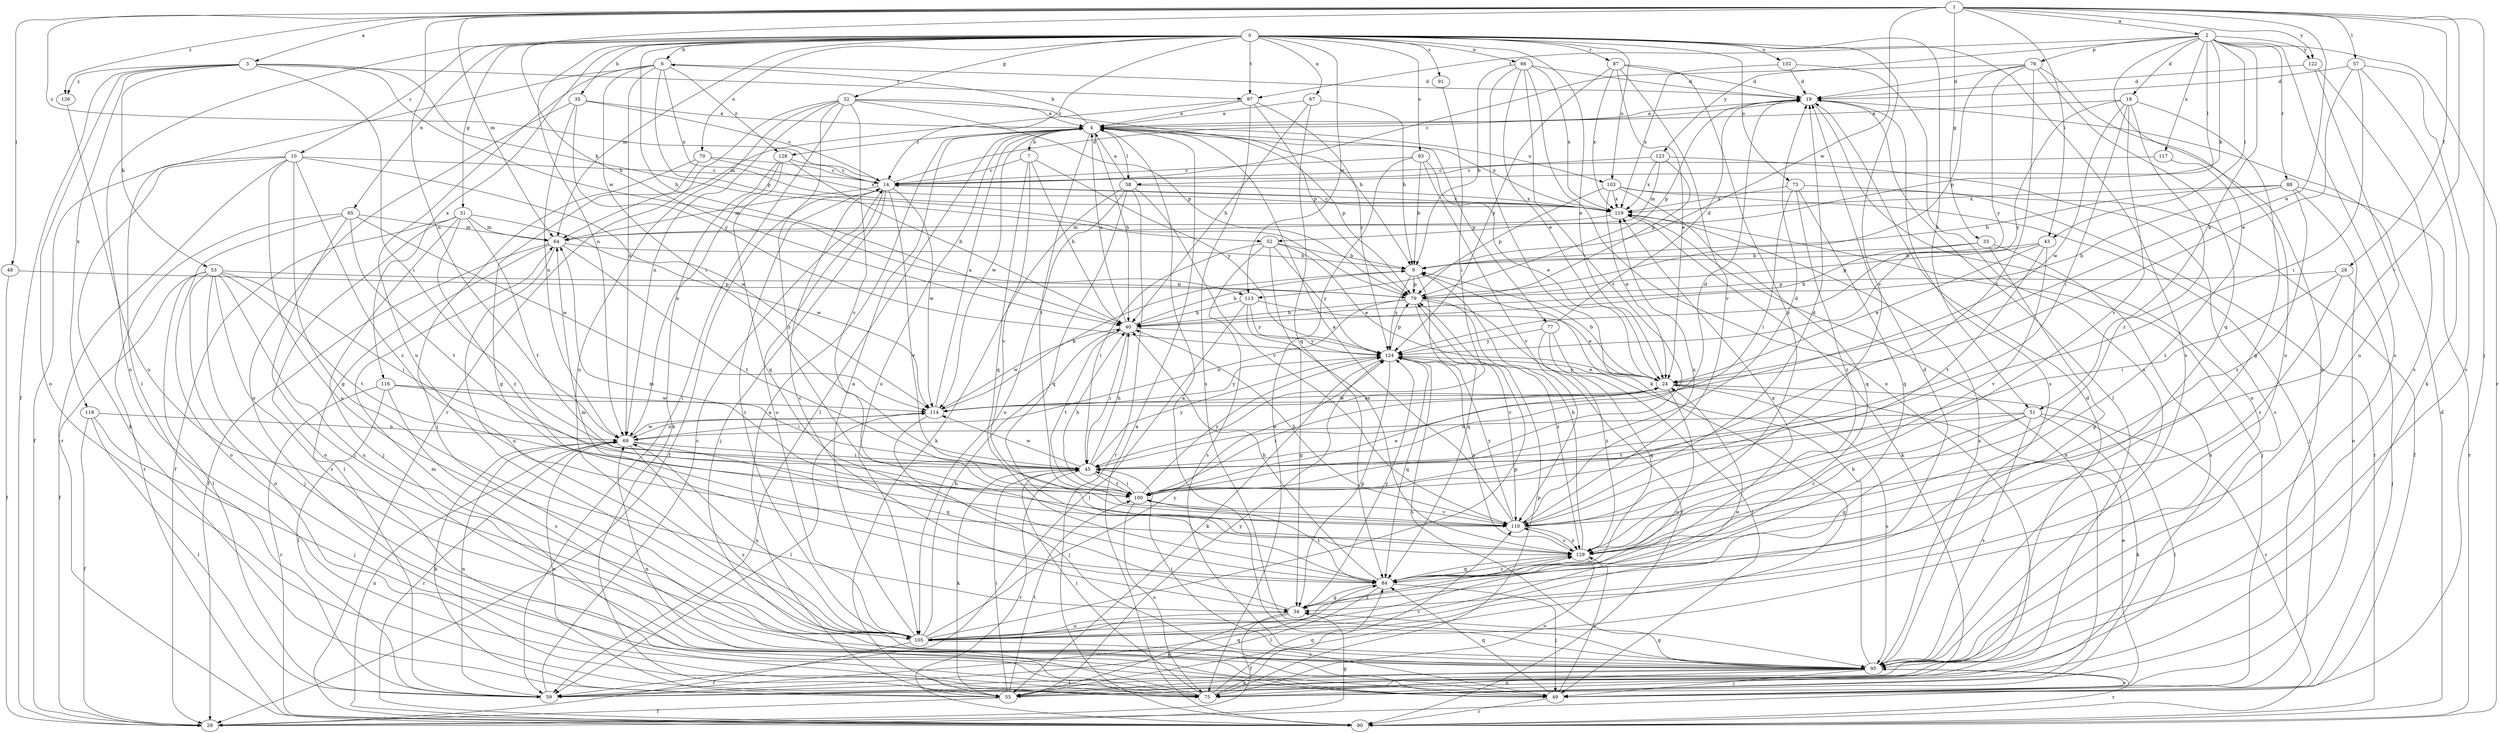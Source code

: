 strict digraph  {
0;
1;
2;
3;
4;
6;
7;
9;
10;
14;
18;
19;
24;
28;
29;
31;
32;
33;
34;
35;
40;
43;
45;
48;
49;
51;
52;
53;
55;
57;
58;
59;
64;
65;
66;
67;
69;
70;
73;
75;
76;
77;
79;
84;
87;
88;
90;
91;
93;
95;
97;
100;
102;
103;
105;
110;
113;
114;
116;
117;
118;
119;
122;
123;
124;
126;
128;
129;
0 -> 6  [label=b];
0 -> 10  [label=c];
0 -> 14  [label=c];
0 -> 24  [label=e];
0 -> 31  [label=g];
0 -> 32  [label=g];
0 -> 35  [label=h];
0 -> 40  [label=h];
0 -> 51  [label=k];
0 -> 64  [label=m];
0 -> 65  [label=n];
0 -> 66  [label=n];
0 -> 67  [label=n];
0 -> 69  [label=n];
0 -> 70  [label=o];
0 -> 73  [label=o];
0 -> 75  [label=o];
0 -> 87  [label=r];
0 -> 91  [label=s];
0 -> 93  [label=s];
0 -> 95  [label=s];
0 -> 97  [label=t];
0 -> 102  [label=u];
0 -> 103  [label=u];
0 -> 110  [label=v];
0 -> 113  [label=w];
0 -> 116  [label=x];
1 -> 2  [label=a];
1 -> 3  [label=a];
1 -> 14  [label=c];
1 -> 24  [label=e];
1 -> 28  [label=f];
1 -> 33  [label=g];
1 -> 40  [label=h];
1 -> 43  [label=i];
1 -> 48  [label=j];
1 -> 49  [label=j];
1 -> 57  [label=l];
1 -> 64  [label=m];
1 -> 69  [label=n];
1 -> 110  [label=v];
1 -> 113  [label=w];
1 -> 122  [label=y];
1 -> 126  [label=z];
2 -> 18  [label=d];
2 -> 43  [label=i];
2 -> 51  [label=k];
2 -> 52  [label=k];
2 -> 58  [label=l];
2 -> 75  [label=o];
2 -> 76  [label=p];
2 -> 88  [label=r];
2 -> 90  [label=r];
2 -> 95  [label=s];
2 -> 97  [label=t];
2 -> 117  [label=x];
2 -> 122  [label=y];
2 -> 123  [label=y];
3 -> 29  [label=f];
3 -> 45  [label=i];
3 -> 52  [label=k];
3 -> 53  [label=k];
3 -> 75  [label=o];
3 -> 97  [label=t];
3 -> 113  [label=w];
3 -> 118  [label=x];
3 -> 126  [label=z];
4 -> 6  [label=b];
4 -> 7  [label=b];
4 -> 40  [label=h];
4 -> 58  [label=l];
4 -> 59  [label=l];
4 -> 77  [label=p];
4 -> 79  [label=p];
4 -> 100  [label=t];
4 -> 103  [label=u];
4 -> 105  [label=u];
4 -> 114  [label=w];
4 -> 119  [label=x];
4 -> 128  [label=z];
6 -> 19  [label=d];
6 -> 45  [label=i];
6 -> 59  [label=l];
6 -> 69  [label=n];
6 -> 79  [label=p];
6 -> 105  [label=u];
6 -> 119  [label=x];
6 -> 128  [label=z];
7 -> 14  [label=c];
7 -> 40  [label=h];
7 -> 84  [label=q];
7 -> 110  [label=v];
7 -> 124  [label=y];
9 -> 79  [label=p];
9 -> 84  [label=q];
9 -> 124  [label=y];
10 -> 14  [label=c];
10 -> 29  [label=f];
10 -> 34  [label=g];
10 -> 55  [label=k];
10 -> 90  [label=r];
10 -> 105  [label=u];
10 -> 114  [label=w];
10 -> 129  [label=z];
14 -> 19  [label=d];
14 -> 29  [label=f];
14 -> 49  [label=j];
14 -> 64  [label=m];
14 -> 105  [label=u];
14 -> 110  [label=v];
14 -> 114  [label=w];
14 -> 119  [label=x];
18 -> 4  [label=a];
18 -> 34  [label=g];
18 -> 45  [label=i];
18 -> 110  [label=v];
18 -> 114  [label=w];
18 -> 124  [label=y];
18 -> 129  [label=z];
19 -> 4  [label=a];
19 -> 59  [label=l];
19 -> 75  [label=o];
19 -> 79  [label=p];
19 -> 95  [label=s];
24 -> 9  [label=b];
24 -> 90  [label=r];
24 -> 95  [label=s];
24 -> 100  [label=t];
24 -> 105  [label=u];
24 -> 114  [label=w];
24 -> 124  [label=y];
28 -> 45  [label=i];
28 -> 49  [label=j];
28 -> 79  [label=p];
28 -> 129  [label=z];
29 -> 34  [label=g];
31 -> 29  [label=f];
31 -> 49  [label=j];
31 -> 64  [label=m];
31 -> 75  [label=o];
31 -> 100  [label=t];
31 -> 114  [label=w];
31 -> 129  [label=z];
32 -> 4  [label=a];
32 -> 9  [label=b];
32 -> 59  [label=l];
32 -> 69  [label=n];
32 -> 79  [label=p];
32 -> 90  [label=r];
32 -> 105  [label=u];
32 -> 110  [label=v];
32 -> 129  [label=z];
33 -> 9  [label=b];
33 -> 34  [label=g];
33 -> 40  [label=h];
33 -> 95  [label=s];
34 -> 14  [label=c];
34 -> 29  [label=f];
34 -> 55  [label=k];
34 -> 105  [label=u];
34 -> 124  [label=y];
35 -> 4  [label=a];
35 -> 14  [label=c];
35 -> 69  [label=n];
35 -> 75  [label=o];
35 -> 124  [label=y];
40 -> 4  [label=a];
40 -> 9  [label=b];
40 -> 45  [label=i];
40 -> 100  [label=t];
40 -> 114  [label=w];
40 -> 124  [label=y];
43 -> 9  [label=b];
43 -> 24  [label=e];
43 -> 79  [label=p];
43 -> 100  [label=t];
43 -> 110  [label=v];
45 -> 19  [label=d];
45 -> 40  [label=h];
45 -> 55  [label=k];
45 -> 90  [label=r];
45 -> 100  [label=t];
45 -> 114  [label=w];
45 -> 124  [label=y];
48 -> 29  [label=f];
48 -> 79  [label=p];
49 -> 24  [label=e];
49 -> 84  [label=q];
49 -> 90  [label=r];
49 -> 95  [label=s];
49 -> 129  [label=z];
51 -> 34  [label=g];
51 -> 55  [label=k];
51 -> 59  [label=l];
51 -> 69  [label=n];
51 -> 95  [label=s];
51 -> 100  [label=t];
51 -> 129  [label=z];
52 -> 9  [label=b];
52 -> 24  [label=e];
52 -> 45  [label=i];
52 -> 95  [label=s];
52 -> 124  [label=y];
52 -> 129  [label=z];
53 -> 29  [label=f];
53 -> 45  [label=i];
53 -> 49  [label=j];
53 -> 59  [label=l];
53 -> 75  [label=o];
53 -> 79  [label=p];
53 -> 95  [label=s];
53 -> 100  [label=t];
53 -> 105  [label=u];
55 -> 4  [label=a];
55 -> 29  [label=f];
55 -> 45  [label=i];
55 -> 69  [label=n];
55 -> 100  [label=t];
55 -> 124  [label=y];
57 -> 19  [label=d];
57 -> 24  [label=e];
57 -> 45  [label=i];
57 -> 55  [label=k];
57 -> 95  [label=s];
58 -> 4  [label=a];
58 -> 55  [label=k];
58 -> 84  [label=q];
58 -> 90  [label=r];
58 -> 105  [label=u];
58 -> 110  [label=v];
58 -> 119  [label=x];
59 -> 14  [label=c];
59 -> 19  [label=d];
59 -> 69  [label=n];
59 -> 84  [label=q];
64 -> 9  [label=b];
64 -> 29  [label=f];
64 -> 59  [label=l];
64 -> 100  [label=t];
64 -> 105  [label=u];
65 -> 49  [label=j];
65 -> 64  [label=m];
65 -> 75  [label=o];
65 -> 90  [label=r];
65 -> 100  [label=t];
65 -> 114  [label=w];
66 -> 9  [label=b];
66 -> 19  [label=d];
66 -> 24  [label=e];
66 -> 55  [label=k];
66 -> 75  [label=o];
66 -> 100  [label=t];
66 -> 119  [label=x];
67 -> 4  [label=a];
67 -> 9  [label=b];
67 -> 40  [label=h];
67 -> 84  [label=q];
69 -> 45  [label=i];
69 -> 55  [label=k];
69 -> 84  [label=q];
69 -> 90  [label=r];
69 -> 95  [label=s];
69 -> 114  [label=w];
70 -> 14  [label=c];
70 -> 34  [label=g];
70 -> 49  [label=j];
70 -> 119  [label=x];
73 -> 29  [label=f];
73 -> 45  [label=i];
73 -> 84  [label=q];
73 -> 119  [label=x];
73 -> 129  [label=z];
75 -> 45  [label=i];
75 -> 64  [label=m];
75 -> 69  [label=n];
75 -> 79  [label=p];
75 -> 84  [label=q];
75 -> 110  [label=v];
75 -> 119  [label=x];
76 -> 14  [label=c];
76 -> 19  [label=d];
76 -> 79  [label=p];
76 -> 84  [label=q];
76 -> 100  [label=t];
76 -> 105  [label=u];
76 -> 124  [label=y];
77 -> 19  [label=d];
77 -> 49  [label=j];
77 -> 84  [label=q];
77 -> 124  [label=y];
77 -> 129  [label=z];
79 -> 40  [label=h];
79 -> 69  [label=n];
79 -> 90  [label=r];
79 -> 110  [label=v];
79 -> 129  [label=z];
84 -> 34  [label=g];
84 -> 40  [label=h];
84 -> 49  [label=j];
84 -> 59  [label=l];
84 -> 64  [label=m];
84 -> 100  [label=t];
84 -> 119  [label=x];
84 -> 129  [label=z];
87 -> 19  [label=d];
87 -> 24  [label=e];
87 -> 110  [label=v];
87 -> 119  [label=x];
87 -> 124  [label=y];
87 -> 129  [label=z];
88 -> 9  [label=b];
88 -> 40  [label=h];
88 -> 75  [label=o];
88 -> 90  [label=r];
88 -> 119  [label=x];
88 -> 129  [label=z];
90 -> 4  [label=a];
90 -> 19  [label=d];
90 -> 69  [label=n];
91 -> 45  [label=i];
93 -> 9  [label=b];
93 -> 14  [label=c];
93 -> 24  [label=e];
93 -> 75  [label=o];
93 -> 110  [label=v];
95 -> 4  [label=a];
95 -> 9  [label=b];
95 -> 34  [label=g];
95 -> 45  [label=i];
95 -> 49  [label=j];
95 -> 55  [label=k];
95 -> 59  [label=l];
95 -> 75  [label=o];
95 -> 90  [label=r];
95 -> 119  [label=x];
97 -> 4  [label=a];
97 -> 64  [label=m];
97 -> 79  [label=p];
97 -> 95  [label=s];
97 -> 124  [label=y];
100 -> 19  [label=d];
100 -> 24  [label=e];
100 -> 40  [label=h];
100 -> 45  [label=i];
100 -> 75  [label=o];
100 -> 110  [label=v];
100 -> 124  [label=y];
102 -> 19  [label=d];
102 -> 95  [label=s];
102 -> 119  [label=x];
103 -> 24  [label=e];
103 -> 49  [label=j];
103 -> 79  [label=p];
103 -> 84  [label=q];
103 -> 90  [label=r];
103 -> 119  [label=x];
105 -> 4  [label=a];
105 -> 14  [label=c];
105 -> 19  [label=d];
105 -> 24  [label=e];
105 -> 29  [label=f];
105 -> 40  [label=h];
105 -> 69  [label=n];
105 -> 79  [label=p];
105 -> 95  [label=s];
105 -> 124  [label=y];
105 -> 129  [label=z];
110 -> 4  [label=a];
110 -> 19  [label=d];
110 -> 40  [label=h];
110 -> 64  [label=m];
110 -> 119  [label=x];
110 -> 124  [label=y];
110 -> 129  [label=z];
113 -> 24  [label=e];
113 -> 34  [label=g];
113 -> 40  [label=h];
113 -> 59  [label=l];
113 -> 124  [label=y];
114 -> 4  [label=a];
114 -> 9  [label=b];
114 -> 24  [label=e];
114 -> 49  [label=j];
114 -> 59  [label=l];
114 -> 69  [label=n];
114 -> 124  [label=y];
116 -> 45  [label=i];
116 -> 59  [label=l];
116 -> 90  [label=r];
116 -> 95  [label=s];
116 -> 114  [label=w];
117 -> 14  [label=c];
117 -> 129  [label=z];
118 -> 29  [label=f];
118 -> 49  [label=j];
118 -> 59  [label=l];
118 -> 69  [label=n];
119 -> 14  [label=c];
119 -> 49  [label=j];
119 -> 55  [label=k];
119 -> 64  [label=m];
122 -> 19  [label=d];
122 -> 95  [label=s];
122 -> 105  [label=u];
123 -> 14  [label=c];
123 -> 64  [label=m];
123 -> 79  [label=p];
123 -> 95  [label=s];
123 -> 119  [label=x];
124 -> 24  [label=e];
124 -> 34  [label=g];
124 -> 55  [label=k];
124 -> 79  [label=p];
124 -> 84  [label=q];
124 -> 95  [label=s];
124 -> 129  [label=z];
126 -> 105  [label=u];
128 -> 14  [label=c];
128 -> 40  [label=h];
128 -> 55  [label=k];
128 -> 69  [label=n];
128 -> 84  [label=q];
129 -> 9  [label=b];
129 -> 75  [label=o];
129 -> 84  [label=q];
129 -> 110  [label=v];
}
